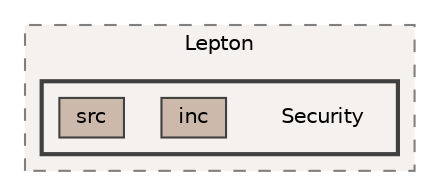 digraph "/run/media/null/Lepton/Security"
{
 // LATEX_PDF_SIZE
  bgcolor="transparent";
  edge [fontname=Helvetica,fontsize=10,labelfontname=Helvetica,labelfontsize=10];
  node [fontname=Helvetica,fontsize=10,shape=box,height=0.2,width=0.4];
  compound=true
  subgraph clusterdir_07db626c45ea25c07b7068518579809d {
    graph [ bgcolor="#f5f1ee", pencolor="grey50", label="Lepton", fontname=Helvetica,fontsize=10 style="filled,dashed", URL="dir_07db626c45ea25c07b7068518579809d.html",tooltip=""]
  subgraph clusterdir_ac7d54f39fc9e161fbbe02608cda26f1 {
    graph [ bgcolor="#f5f1ee", pencolor="grey25", label="", fontname=Helvetica,fontsize=10 style="filled,bold", URL="dir_ac7d54f39fc9e161fbbe02608cda26f1.html",tooltip=""]
    dir_ac7d54f39fc9e161fbbe02608cda26f1 [shape=plaintext, label="Security"];
  dir_7f4a9ea00febb0011162a4ff9e87b1fe [label="inc", fillcolor="#cdb9ac", color="grey25", style="filled", URL="dir_7f4a9ea00febb0011162a4ff9e87b1fe.html",tooltip=""];
  dir_cee154ff7e2116d0b138fbe628de52fb [label="src", fillcolor="#cdb9ac", color="grey25", style="filled", URL="dir_cee154ff7e2116d0b138fbe628de52fb.html",tooltip=""];
  }
  }
}
